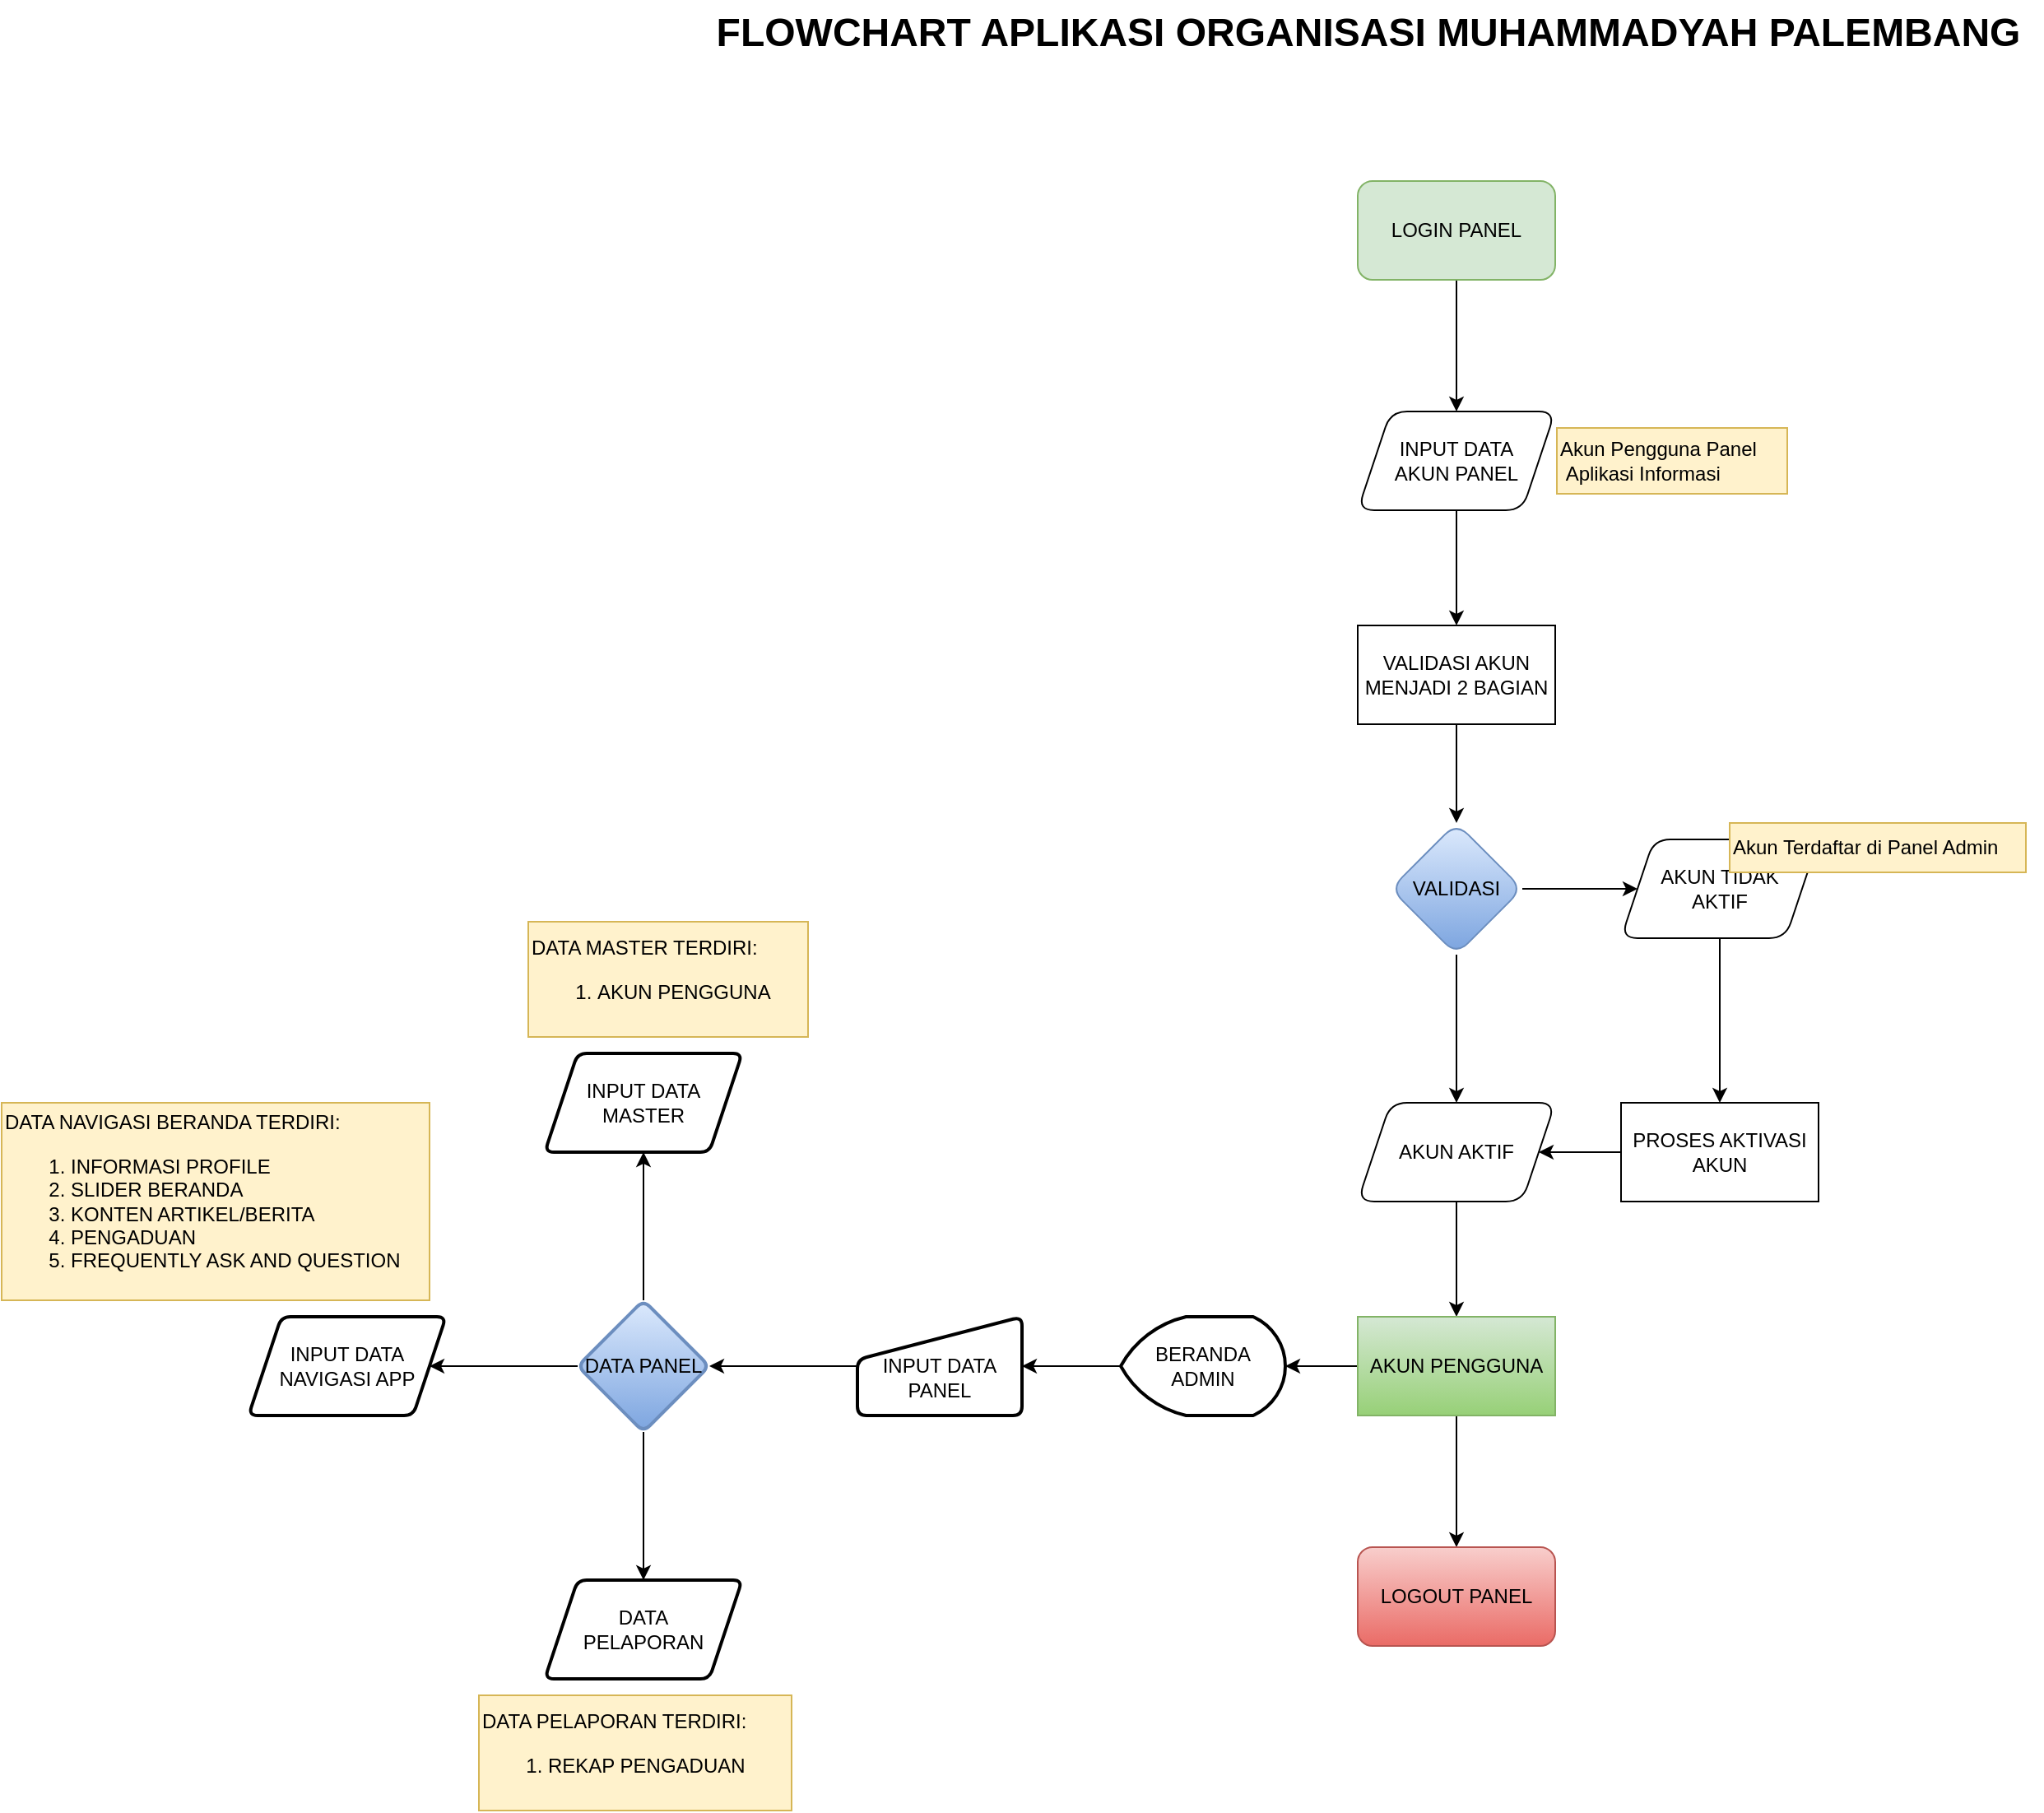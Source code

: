 <mxfile version="21.3.8" type="github">
  <diagram id="C5RBs43oDa-KdzZeNtuy" name="Page-1">
    <mxGraphModel dx="3215" dy="1490" grid="1" gridSize="10" guides="1" tooltips="1" connect="1" arrows="1" fold="1" page="1" pageScale="1" pageWidth="827" pageHeight="1169" background="#ffffff" math="0" shadow="0">
      <root>
        <mxCell id="WIyWlLk6GJQsqaUBKTNV-0" />
        <mxCell id="WIyWlLk6GJQsqaUBKTNV-1" parent="WIyWlLk6GJQsqaUBKTNV-0" />
        <mxCell id="E0G3cQi8CWf1ikZbhB0M-4" value="" style="edgeStyle=orthogonalEdgeStyle;rounded=0;orthogonalLoop=1;jettySize=auto;html=1;" edge="1" parent="WIyWlLk6GJQsqaUBKTNV-1" source="E0G3cQi8CWf1ikZbhB0M-0" target="E0G3cQi8CWf1ikZbhB0M-3">
          <mxGeometry relative="1" as="geometry" />
        </mxCell>
        <mxCell id="E0G3cQi8CWf1ikZbhB0M-0" value="LOGIN PANEL" style="rounded=1;whiteSpace=wrap;html=1;fillColor=#d5e8d4;strokeColor=#82b366;" vertex="1" parent="WIyWlLk6GJQsqaUBKTNV-1">
          <mxGeometry x="354" y="160" width="120" height="60" as="geometry" />
        </mxCell>
        <mxCell id="E0G3cQi8CWf1ikZbhB0M-10" value="" style="edgeStyle=orthogonalEdgeStyle;rounded=0;orthogonalLoop=1;jettySize=auto;html=1;" edge="1" parent="WIyWlLk6GJQsqaUBKTNV-1" source="E0G3cQi8CWf1ikZbhB0M-3" target="E0G3cQi8CWf1ikZbhB0M-9">
          <mxGeometry relative="1" as="geometry" />
        </mxCell>
        <mxCell id="E0G3cQi8CWf1ikZbhB0M-3" value="INPUT DATA&lt;br&gt;AKUN PANEL" style="shape=parallelogram;perimeter=parallelogramPerimeter;whiteSpace=wrap;html=1;fixedSize=1;rounded=1;" vertex="1" parent="WIyWlLk6GJQsqaUBKTNV-1">
          <mxGeometry x="354" y="300" width="120" height="60" as="geometry" />
        </mxCell>
        <mxCell id="E0G3cQi8CWf1ikZbhB0M-8" value="" style="edgeStyle=orthogonalEdgeStyle;rounded=0;orthogonalLoop=1;jettySize=auto;html=1;" edge="1" parent="WIyWlLk6GJQsqaUBKTNV-1" source="E0G3cQi8CWf1ikZbhB0M-5" target="E0G3cQi8CWf1ikZbhB0M-7">
          <mxGeometry relative="1" as="geometry" />
        </mxCell>
        <mxCell id="E0G3cQi8CWf1ikZbhB0M-15" value="" style="edgeStyle=orthogonalEdgeStyle;rounded=0;orthogonalLoop=1;jettySize=auto;html=1;" edge="1" parent="WIyWlLk6GJQsqaUBKTNV-1" source="E0G3cQi8CWf1ikZbhB0M-5" target="E0G3cQi8CWf1ikZbhB0M-14">
          <mxGeometry relative="1" as="geometry" />
        </mxCell>
        <mxCell id="E0G3cQi8CWf1ikZbhB0M-5" value="VALIDASI" style="rhombus;whiteSpace=wrap;html=1;rounded=1;fillColor=#dae8fc;gradientColor=#7ea6e0;strokeColor=#6c8ebf;" vertex="1" parent="WIyWlLk6GJQsqaUBKTNV-1">
          <mxGeometry x="374" y="550" width="80" height="80" as="geometry" />
        </mxCell>
        <mxCell id="E0G3cQi8CWf1ikZbhB0M-13" style="edgeStyle=orthogonalEdgeStyle;rounded=0;orthogonalLoop=1;jettySize=auto;html=1;entryX=0.5;entryY=0;entryDx=0;entryDy=0;" edge="1" parent="WIyWlLk6GJQsqaUBKTNV-1" source="E0G3cQi8CWf1ikZbhB0M-7" target="E0G3cQi8CWf1ikZbhB0M-12">
          <mxGeometry relative="1" as="geometry" />
        </mxCell>
        <mxCell id="E0G3cQi8CWf1ikZbhB0M-7" value="AKUN TIDAK&lt;br&gt;AKTIF" style="shape=parallelogram;perimeter=parallelogramPerimeter;whiteSpace=wrap;html=1;fixedSize=1;rounded=1;" vertex="1" parent="WIyWlLk6GJQsqaUBKTNV-1">
          <mxGeometry x="514" y="560" width="120" height="60" as="geometry" />
        </mxCell>
        <mxCell id="E0G3cQi8CWf1ikZbhB0M-11" style="edgeStyle=orthogonalEdgeStyle;rounded=0;orthogonalLoop=1;jettySize=auto;html=1;" edge="1" parent="WIyWlLk6GJQsqaUBKTNV-1" source="E0G3cQi8CWf1ikZbhB0M-9" target="E0G3cQi8CWf1ikZbhB0M-5">
          <mxGeometry relative="1" as="geometry" />
        </mxCell>
        <mxCell id="E0G3cQi8CWf1ikZbhB0M-9" value="VALIDASI AKUN MENJADI 2 BAGIAN" style="rounded=0;whiteSpace=wrap;html=1;" vertex="1" parent="WIyWlLk6GJQsqaUBKTNV-1">
          <mxGeometry x="354" y="430" width="120" height="60" as="geometry" />
        </mxCell>
        <mxCell id="E0G3cQi8CWf1ikZbhB0M-16" value="" style="edgeStyle=orthogonalEdgeStyle;rounded=0;orthogonalLoop=1;jettySize=auto;html=1;" edge="1" parent="WIyWlLk6GJQsqaUBKTNV-1" source="E0G3cQi8CWf1ikZbhB0M-12" target="E0G3cQi8CWf1ikZbhB0M-14">
          <mxGeometry relative="1" as="geometry" />
        </mxCell>
        <mxCell id="E0G3cQi8CWf1ikZbhB0M-12" value="PROSES AKTIVASI&lt;br&gt;AKUN" style="rounded=0;whiteSpace=wrap;html=1;" vertex="1" parent="WIyWlLk6GJQsqaUBKTNV-1">
          <mxGeometry x="514" y="720" width="120" height="60" as="geometry" />
        </mxCell>
        <mxCell id="E0G3cQi8CWf1ikZbhB0M-18" style="edgeStyle=orthogonalEdgeStyle;rounded=0;orthogonalLoop=1;jettySize=auto;html=1;entryX=0.5;entryY=0;entryDx=0;entryDy=0;" edge="1" parent="WIyWlLk6GJQsqaUBKTNV-1" source="E0G3cQi8CWf1ikZbhB0M-14" target="E0G3cQi8CWf1ikZbhB0M-17">
          <mxGeometry relative="1" as="geometry" />
        </mxCell>
        <mxCell id="E0G3cQi8CWf1ikZbhB0M-14" value="AKUN AKTIF" style="shape=parallelogram;perimeter=parallelogramPerimeter;whiteSpace=wrap;html=1;fixedSize=1;rounded=1;" vertex="1" parent="WIyWlLk6GJQsqaUBKTNV-1">
          <mxGeometry x="354" y="720" width="120" height="60" as="geometry" />
        </mxCell>
        <mxCell id="E0G3cQi8CWf1ikZbhB0M-20" value="" style="edgeStyle=orthogonalEdgeStyle;rounded=0;orthogonalLoop=1;jettySize=auto;html=1;" edge="1" parent="WIyWlLk6GJQsqaUBKTNV-1" source="E0G3cQi8CWf1ikZbhB0M-17" target="E0G3cQi8CWf1ikZbhB0M-19">
          <mxGeometry relative="1" as="geometry" />
        </mxCell>
        <mxCell id="E0G3cQi8CWf1ikZbhB0M-38" value="" style="edgeStyle=orthogonalEdgeStyle;rounded=0;orthogonalLoop=1;jettySize=auto;html=1;" edge="1" parent="WIyWlLk6GJQsqaUBKTNV-1" source="E0G3cQi8CWf1ikZbhB0M-17" target="E0G3cQi8CWf1ikZbhB0M-37">
          <mxGeometry relative="1" as="geometry" />
        </mxCell>
        <mxCell id="E0G3cQi8CWf1ikZbhB0M-17" value="AKUN PENGGUNA" style="rounded=0;whiteSpace=wrap;html=1;fillColor=#d5e8d4;gradientColor=#97d077;strokeColor=#82b366;" vertex="1" parent="WIyWlLk6GJQsqaUBKTNV-1">
          <mxGeometry x="354" y="850" width="120" height="60" as="geometry" />
        </mxCell>
        <mxCell id="E0G3cQi8CWf1ikZbhB0M-22" value="" style="edgeStyle=orthogonalEdgeStyle;rounded=0;orthogonalLoop=1;jettySize=auto;html=1;" edge="1" parent="WIyWlLk6GJQsqaUBKTNV-1" source="E0G3cQi8CWf1ikZbhB0M-19" target="E0G3cQi8CWf1ikZbhB0M-21">
          <mxGeometry relative="1" as="geometry" />
        </mxCell>
        <mxCell id="E0G3cQi8CWf1ikZbhB0M-19" value="BERANDA ADMIN" style="strokeWidth=2;html=1;shape=mxgraph.flowchart.display;whiteSpace=wrap;fontStyle=0" vertex="1" parent="WIyWlLk6GJQsqaUBKTNV-1">
          <mxGeometry x="210" y="850" width="100" height="60" as="geometry" />
        </mxCell>
        <mxCell id="E0G3cQi8CWf1ikZbhB0M-24" value="" style="edgeStyle=orthogonalEdgeStyle;rounded=0;orthogonalLoop=1;jettySize=auto;html=1;" edge="1" parent="WIyWlLk6GJQsqaUBKTNV-1" source="E0G3cQi8CWf1ikZbhB0M-21" target="E0G3cQi8CWf1ikZbhB0M-23">
          <mxGeometry relative="1" as="geometry" />
        </mxCell>
        <mxCell id="E0G3cQi8CWf1ikZbhB0M-21" value="&lt;br&gt;INPUT DATA PANEL" style="html=1;strokeWidth=2;shape=manualInput;whiteSpace=wrap;rounded=1;size=26;arcSize=11;" vertex="1" parent="WIyWlLk6GJQsqaUBKTNV-1">
          <mxGeometry x="50" y="850" width="100" height="60" as="geometry" />
        </mxCell>
        <mxCell id="E0G3cQi8CWf1ikZbhB0M-27" value="" style="edgeStyle=orthogonalEdgeStyle;rounded=0;orthogonalLoop=1;jettySize=auto;html=1;" edge="1" parent="WIyWlLk6GJQsqaUBKTNV-1" source="E0G3cQi8CWf1ikZbhB0M-23" target="E0G3cQi8CWf1ikZbhB0M-26">
          <mxGeometry relative="1" as="geometry" />
        </mxCell>
        <mxCell id="E0G3cQi8CWf1ikZbhB0M-29" value="" style="edgeStyle=orthogonalEdgeStyle;rounded=0;orthogonalLoop=1;jettySize=auto;html=1;" edge="1" parent="WIyWlLk6GJQsqaUBKTNV-1" source="E0G3cQi8CWf1ikZbhB0M-23" target="E0G3cQi8CWf1ikZbhB0M-28">
          <mxGeometry relative="1" as="geometry" />
        </mxCell>
        <mxCell id="E0G3cQi8CWf1ikZbhB0M-31" value="" style="edgeStyle=orthogonalEdgeStyle;rounded=0;orthogonalLoop=1;jettySize=auto;html=1;" edge="1" parent="WIyWlLk6GJQsqaUBKTNV-1" source="E0G3cQi8CWf1ikZbhB0M-23" target="E0G3cQi8CWf1ikZbhB0M-30">
          <mxGeometry relative="1" as="geometry" />
        </mxCell>
        <mxCell id="E0G3cQi8CWf1ikZbhB0M-23" value="DATA PANEL" style="rhombus;whiteSpace=wrap;html=1;strokeWidth=2;rounded=1;arcSize=11;fillColor=#dae8fc;gradientColor=#7ea6e0;strokeColor=#6c8ebf;" vertex="1" parent="WIyWlLk6GJQsqaUBKTNV-1">
          <mxGeometry x="-120" y="840" width="80" height="80" as="geometry" />
        </mxCell>
        <mxCell id="E0G3cQi8CWf1ikZbhB0M-26" value="INPUT DATA MASTER" style="shape=parallelogram;perimeter=parallelogramPerimeter;whiteSpace=wrap;html=1;fixedSize=1;strokeWidth=2;rounded=1;arcSize=11;" vertex="1" parent="WIyWlLk6GJQsqaUBKTNV-1">
          <mxGeometry x="-140" y="690" width="120" height="60" as="geometry" />
        </mxCell>
        <mxCell id="E0G3cQi8CWf1ikZbhB0M-28" value="INPUT DATA NAVIGASI APP" style="shape=parallelogram;perimeter=parallelogramPerimeter;whiteSpace=wrap;html=1;fixedSize=1;strokeWidth=2;rounded=1;arcSize=11;" vertex="1" parent="WIyWlLk6GJQsqaUBKTNV-1">
          <mxGeometry x="-320" y="850" width="120" height="60" as="geometry" />
        </mxCell>
        <mxCell id="E0G3cQi8CWf1ikZbhB0M-30" value="DATA&lt;br&gt;PELAPORAN" style="shape=parallelogram;perimeter=parallelogramPerimeter;whiteSpace=wrap;html=1;fixedSize=1;strokeWidth=2;rounded=1;arcSize=11;" vertex="1" parent="WIyWlLk6GJQsqaUBKTNV-1">
          <mxGeometry x="-140" y="1010" width="120" height="60" as="geometry" />
        </mxCell>
        <mxCell id="E0G3cQi8CWf1ikZbhB0M-32" value="&lt;div style=&quot;&quot;&gt;DATA MASTER TERDIRI:&lt;/div&gt;&lt;div style=&quot;&quot;&gt;&lt;ol&gt;&lt;li&gt;AKUN PENGGUNA&lt;/li&gt;&lt;/ol&gt;&lt;/div&gt;" style="text;html=1;align=left;verticalAlign=middle;resizable=0;points=[];autosize=1;strokeColor=#d6b656;fillColor=#fff2cc;" vertex="1" parent="WIyWlLk6GJQsqaUBKTNV-1">
          <mxGeometry x="-150" y="610" width="170" height="70" as="geometry" />
        </mxCell>
        <mxCell id="E0G3cQi8CWf1ikZbhB0M-33" value="&lt;div style=&quot;&quot;&gt;&lt;div&gt;DATA NAVIGASI BERANDA TERDIRI:&lt;/div&gt;&lt;div&gt;&lt;ol&gt;&lt;li&gt;INFORMASI PROFILE&lt;/li&gt;&lt;li&gt;SLIDER BERANDA&lt;/li&gt;&lt;li&gt;KONTEN ARTIKEL/BERITA&lt;/li&gt;&lt;li&gt;PENGADUAN&lt;/li&gt;&lt;li&gt;FREQUENTLY ASK AND QUESTION&lt;/li&gt;&lt;/ol&gt;&lt;/div&gt;&lt;/div&gt;" style="text;html=1;align=left;verticalAlign=middle;resizable=0;points=[];autosize=1;strokeColor=#d6b656;fillColor=#fff2cc;" vertex="1" parent="WIyWlLk6GJQsqaUBKTNV-1">
          <mxGeometry x="-470" y="720" width="260" height="120" as="geometry" />
        </mxCell>
        <mxCell id="E0G3cQi8CWf1ikZbhB0M-34" value="&lt;div style=&quot;&quot;&gt;DATA PELAPORAN TERDIRI:&lt;/div&gt;&lt;div style=&quot;&quot;&gt;&lt;ol&gt;&lt;li&gt;REKAP PENGADUAN&amp;nbsp;&lt;/li&gt;&lt;/ol&gt;&lt;/div&gt;" style="text;html=1;align=left;verticalAlign=middle;resizable=0;points=[];autosize=1;strokeColor=#d6b656;fillColor=#fff2cc;" vertex="1" parent="WIyWlLk6GJQsqaUBKTNV-1">
          <mxGeometry x="-180" y="1080" width="190" height="70" as="geometry" />
        </mxCell>
        <mxCell id="E0G3cQi8CWf1ikZbhB0M-37" value="LOGOUT PANEL" style="rounded=1;whiteSpace=wrap;html=1;fillColor=#f8cecc;gradientColor=#ea6b66;strokeColor=#b85450;" vertex="1" parent="WIyWlLk6GJQsqaUBKTNV-1">
          <mxGeometry x="354" y="990" width="120" height="60" as="geometry" />
        </mxCell>
        <mxCell id="E0G3cQi8CWf1ikZbhB0M-39" value="Akun Pengguna Panel&lt;br&gt;&amp;nbsp;Aplikasi Informasi" style="text;html=1;align=left;verticalAlign=middle;resizable=0;points=[];autosize=1;strokeColor=#d6b656;fillColor=#fff2cc;" vertex="1" parent="WIyWlLk6GJQsqaUBKTNV-1">
          <mxGeometry x="475" y="310" width="140" height="40" as="geometry" />
        </mxCell>
        <mxCell id="E0G3cQi8CWf1ikZbhB0M-40" value="Akun Terdaftar di Panel Admin" style="text;html=1;align=left;verticalAlign=middle;resizable=0;points=[];autosize=1;strokeColor=#d6b656;fillColor=#fff2cc;" vertex="1" parent="WIyWlLk6GJQsqaUBKTNV-1">
          <mxGeometry x="580" y="550" width="180" height="30" as="geometry" />
        </mxCell>
        <mxCell id="E0G3cQi8CWf1ikZbhB0M-41" value="&lt;b&gt;&lt;font style=&quot;font-size: 24px;&quot;&gt;FLOWCHART APLIKASI ORGANISASI MUHAMMADYAH PALEMBANG&lt;/font&gt;&lt;/b&gt;" style="text;html=1;align=center;verticalAlign=middle;resizable=0;points=[];autosize=1;strokeColor=none;fillColor=none;" vertex="1" parent="WIyWlLk6GJQsqaUBKTNV-1">
          <mxGeometry x="-50" y="50" width="820" height="40" as="geometry" />
        </mxCell>
      </root>
    </mxGraphModel>
  </diagram>
</mxfile>
